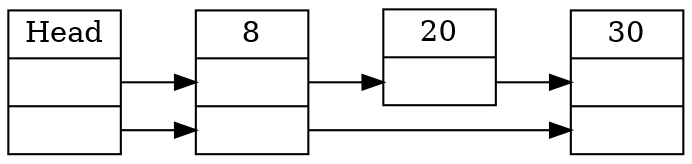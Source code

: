digraph skip {
	rankdir=LR;
	nodesep=0
	node [shape=record, weight=4]

	H [label="Head|<0>|<1>"]

	8 [label="8|<0>|<1>"]
	20 [label="20|<0>"]
	30 [label="30|<0>|<1>"]

	H:0->8:0->20:0->30:0
	H:1->8:1->30:1
	
}
